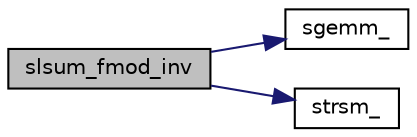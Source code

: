 digraph "slsum_fmod_inv"
{
 // LATEX_PDF_SIZE
  edge [fontname="Helvetica",fontsize="10",labelfontname="Helvetica",labelfontsize="10"];
  node [fontname="Helvetica",fontsize="10",shape=record];
  rankdir="LR";
  Node1 [label="slsum_fmod_inv",height=0.2,width=0.4,color="black", fillcolor="grey75", style="filled", fontcolor="black",tooltip=" "];
  Node1 -> Node2 [color="midnightblue",fontsize="10",style="solid",fontname="Helvetica"];
  Node2 [label="sgemm_",height=0.2,width=0.4,color="black", fillcolor="white", style="filled",URL="$superlu__sdefs_8h.html#ab822504d3d60a944da04997b4f91e067",tooltip=" "];
  Node1 -> Node3 [color="midnightblue",fontsize="10",style="solid",fontname="Helvetica"];
  Node3 [label="strsm_",height=0.2,width=0.4,color="black", fillcolor="white", style="filled",URL="$superlu__sdefs_8h.html#a598bb749a3e8df087d86e2a0bd9b530c",tooltip=" "];
}

